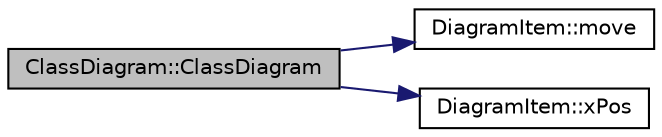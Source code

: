 digraph "ClassDiagram::ClassDiagram"
{
 // LATEX_PDF_SIZE
  edge [fontname="Helvetica",fontsize="10",labelfontname="Helvetica",labelfontsize="10"];
  node [fontname="Helvetica",fontsize="10",shape=record];
  rankdir="LR";
  Node1 [label="ClassDiagram::ClassDiagram",height=0.2,width=0.4,color="black", fillcolor="grey75", style="filled", fontcolor="black",tooltip=" "];
  Node1 -> Node2 [color="midnightblue",fontsize="10",style="solid",fontname="Helvetica"];
  Node2 [label="DiagramItem::move",height=0.2,width=0.4,color="black", fillcolor="white", style="filled",URL="$classDiagramItem.html#aca2295801c4b08a1565e86da1c04c242",tooltip=" "];
  Node1 -> Node3 [color="midnightblue",fontsize="10",style="solid",fontname="Helvetica"];
  Node3 [label="DiagramItem::xPos",height=0.2,width=0.4,color="black", fillcolor="white", style="filled",URL="$classDiagramItem.html#a34e75da9c041d72485c7ff81fd34b2f9",tooltip=" "];
}

